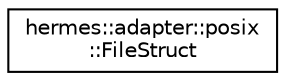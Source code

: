 digraph "Graphical Class Hierarchy"
{
 // LATEX_PDF_SIZE
  edge [fontname="Helvetica",fontsize="10",labelfontname="Helvetica",labelfontsize="10"];
  node [fontname="Helvetica",fontsize="10",shape=record];
  rankdir="LR";
  Node0 [label="hermes::adapter::posix\l::FileStruct",height=0.2,width=0.4,color="black", fillcolor="white", style="filled",URL="$structhermes_1_1adapter_1_1posix_1_1_file_struct.html",tooltip=" "];
}
